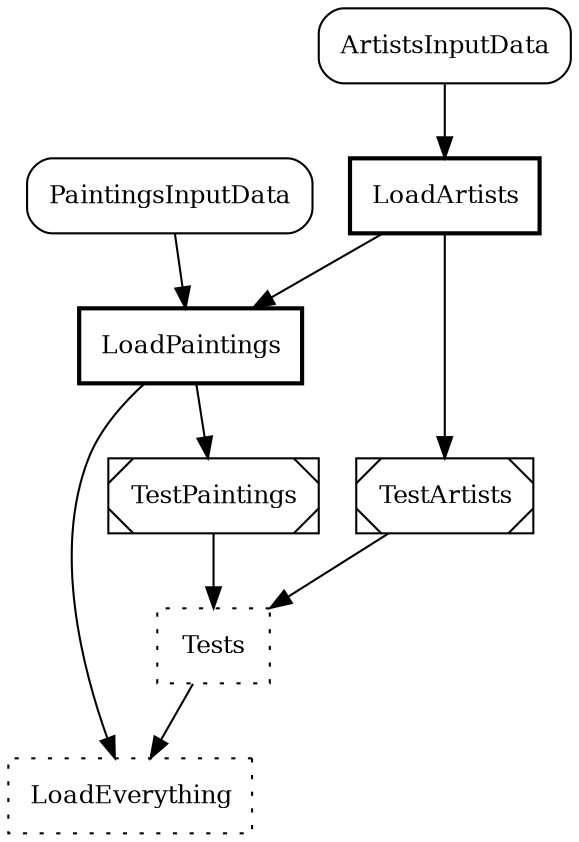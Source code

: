 digraph G {
LoadEverything_ [label=< <TABLE BORDER="0" CELLSPACING="1" CELLPADDING="1"><TR><TD COLSPAN="2" ALIGN="CENTER"><FONT POINT-SIZE="12">LoadEverything</FONT></TD></TR></TABLE> >, shape="rect", style="dotted"];

LoadPaintings_ [label=< <TABLE BORDER="0" CELLSPACING="1" CELLPADDING="1"><TR><TD COLSPAN="2" ALIGN="CENTER"><FONT POINT-SIZE="12">LoadPaintings</FONT></TD></TR></TABLE> >, shape="rect", style="bold"];

LoadArtists_ [label=< <TABLE BORDER="0" CELLSPACING="1" CELLPADDING="1"><TR><TD COLSPAN="2" ALIGN="CENTER"><FONT POINT-SIZE="12">LoadArtists</FONT></TD></TR></TABLE> >, shape="rect", style="bold"];

ArtistsInputData_ [label=< <TABLE BORDER="0" CELLSPACING="1" CELLPADDING="1"><TR><TD COLSPAN="2" ALIGN="CENTER"><FONT POINT-SIZE="12">ArtistsInputData</FONT></TD></TR></TABLE> >, shape="rect", style="rounded"];

ArtistsInputData_ -> LoadArtists_;

LoadArtists_ -> LoadPaintings_;

PaintingsInputData_ [label=< <TABLE BORDER="0" CELLSPACING="1" CELLPADDING="1"><TR><TD COLSPAN="2" ALIGN="CENTER"><FONT POINT-SIZE="12">PaintingsInputData</FONT></TD></TR></TABLE> >, shape="rect", style="rounded"];

PaintingsInputData_ -> LoadPaintings_;

LoadPaintings_ -> LoadEverything_;

Tests_ [label=< <TABLE BORDER="0" CELLSPACING="1" CELLPADDING="1"><TR><TD COLSPAN="2" ALIGN="CENTER"><FONT POINT-SIZE="12">Tests</FONT></TD></TR></TABLE> >, shape="rect", style="dotted"];

TestArtists_ [label=< <TABLE BORDER="0" CELLSPACING="1" CELLPADDING="1"><TR><TD COLSPAN="2" ALIGN="CENTER"><FONT POINT-SIZE="12">TestArtists</FONT></TD></TR></TABLE> >, shape="rect", style="diagonals"];

LoadArtists_ -> TestArtists_;

TestArtists_ -> Tests_;

TestPaintings_ [label=< <TABLE BORDER="0" CELLSPACING="1" CELLPADDING="1"><TR><TD COLSPAN="2" ALIGN="CENTER"><FONT POINT-SIZE="12">TestPaintings</FONT></TD></TR></TABLE> >, shape="rect", style="diagonals"];

LoadPaintings_ -> TestPaintings_;

TestPaintings_ -> Tests_;

Tests_ -> LoadEverything_;

}